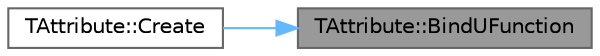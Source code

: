 digraph "TAttribute::BindUFunction"
{
 // INTERACTIVE_SVG=YES
 // LATEX_PDF_SIZE
  bgcolor="transparent";
  edge [fontname=Helvetica,fontsize=10,labelfontname=Helvetica,labelfontsize=10];
  node [fontname=Helvetica,fontsize=10,shape=box,height=0.2,width=0.4];
  rankdir="RL";
  Node1 [id="Node000001",label="TAttribute::BindUFunction",height=0.2,width=0.4,color="gray40", fillcolor="grey60", style="filled", fontcolor="black",tooltip="Binds an arbitrary function that will be called to generate this attribute's value on demand."];
  Node1 -> Node2 [id="edge1_Node000001_Node000002",dir="back",color="steelblue1",style="solid",tooltip=" "];
  Node2 [id="Node000002",label="TAttribute::Create",height=0.2,width=0.4,color="grey40", fillcolor="white", style="filled",URL="$dd/dcd/classTAttribute.html#aec5726cd11023ef79b29dff9ceccf067",tooltip="Creates an attribute by binding an arbitrary function that will be called to generate this attribute'..."];
}
